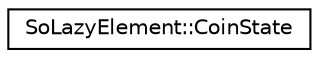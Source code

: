 digraph "Graphical Class Hierarchy"
{
 // LATEX_PDF_SIZE
  edge [fontname="Helvetica",fontsize="10",labelfontname="Helvetica",labelfontsize="10"];
  node [fontname="Helvetica",fontsize="10",shape=record];
  rankdir="LR";
  Node0 [label="SoLazyElement::CoinState",height=0.2,width=0.4,color="black", fillcolor="white", style="filled",URL="$structSoLazyElement_1_1CoinState.html",tooltip=" "];
}
